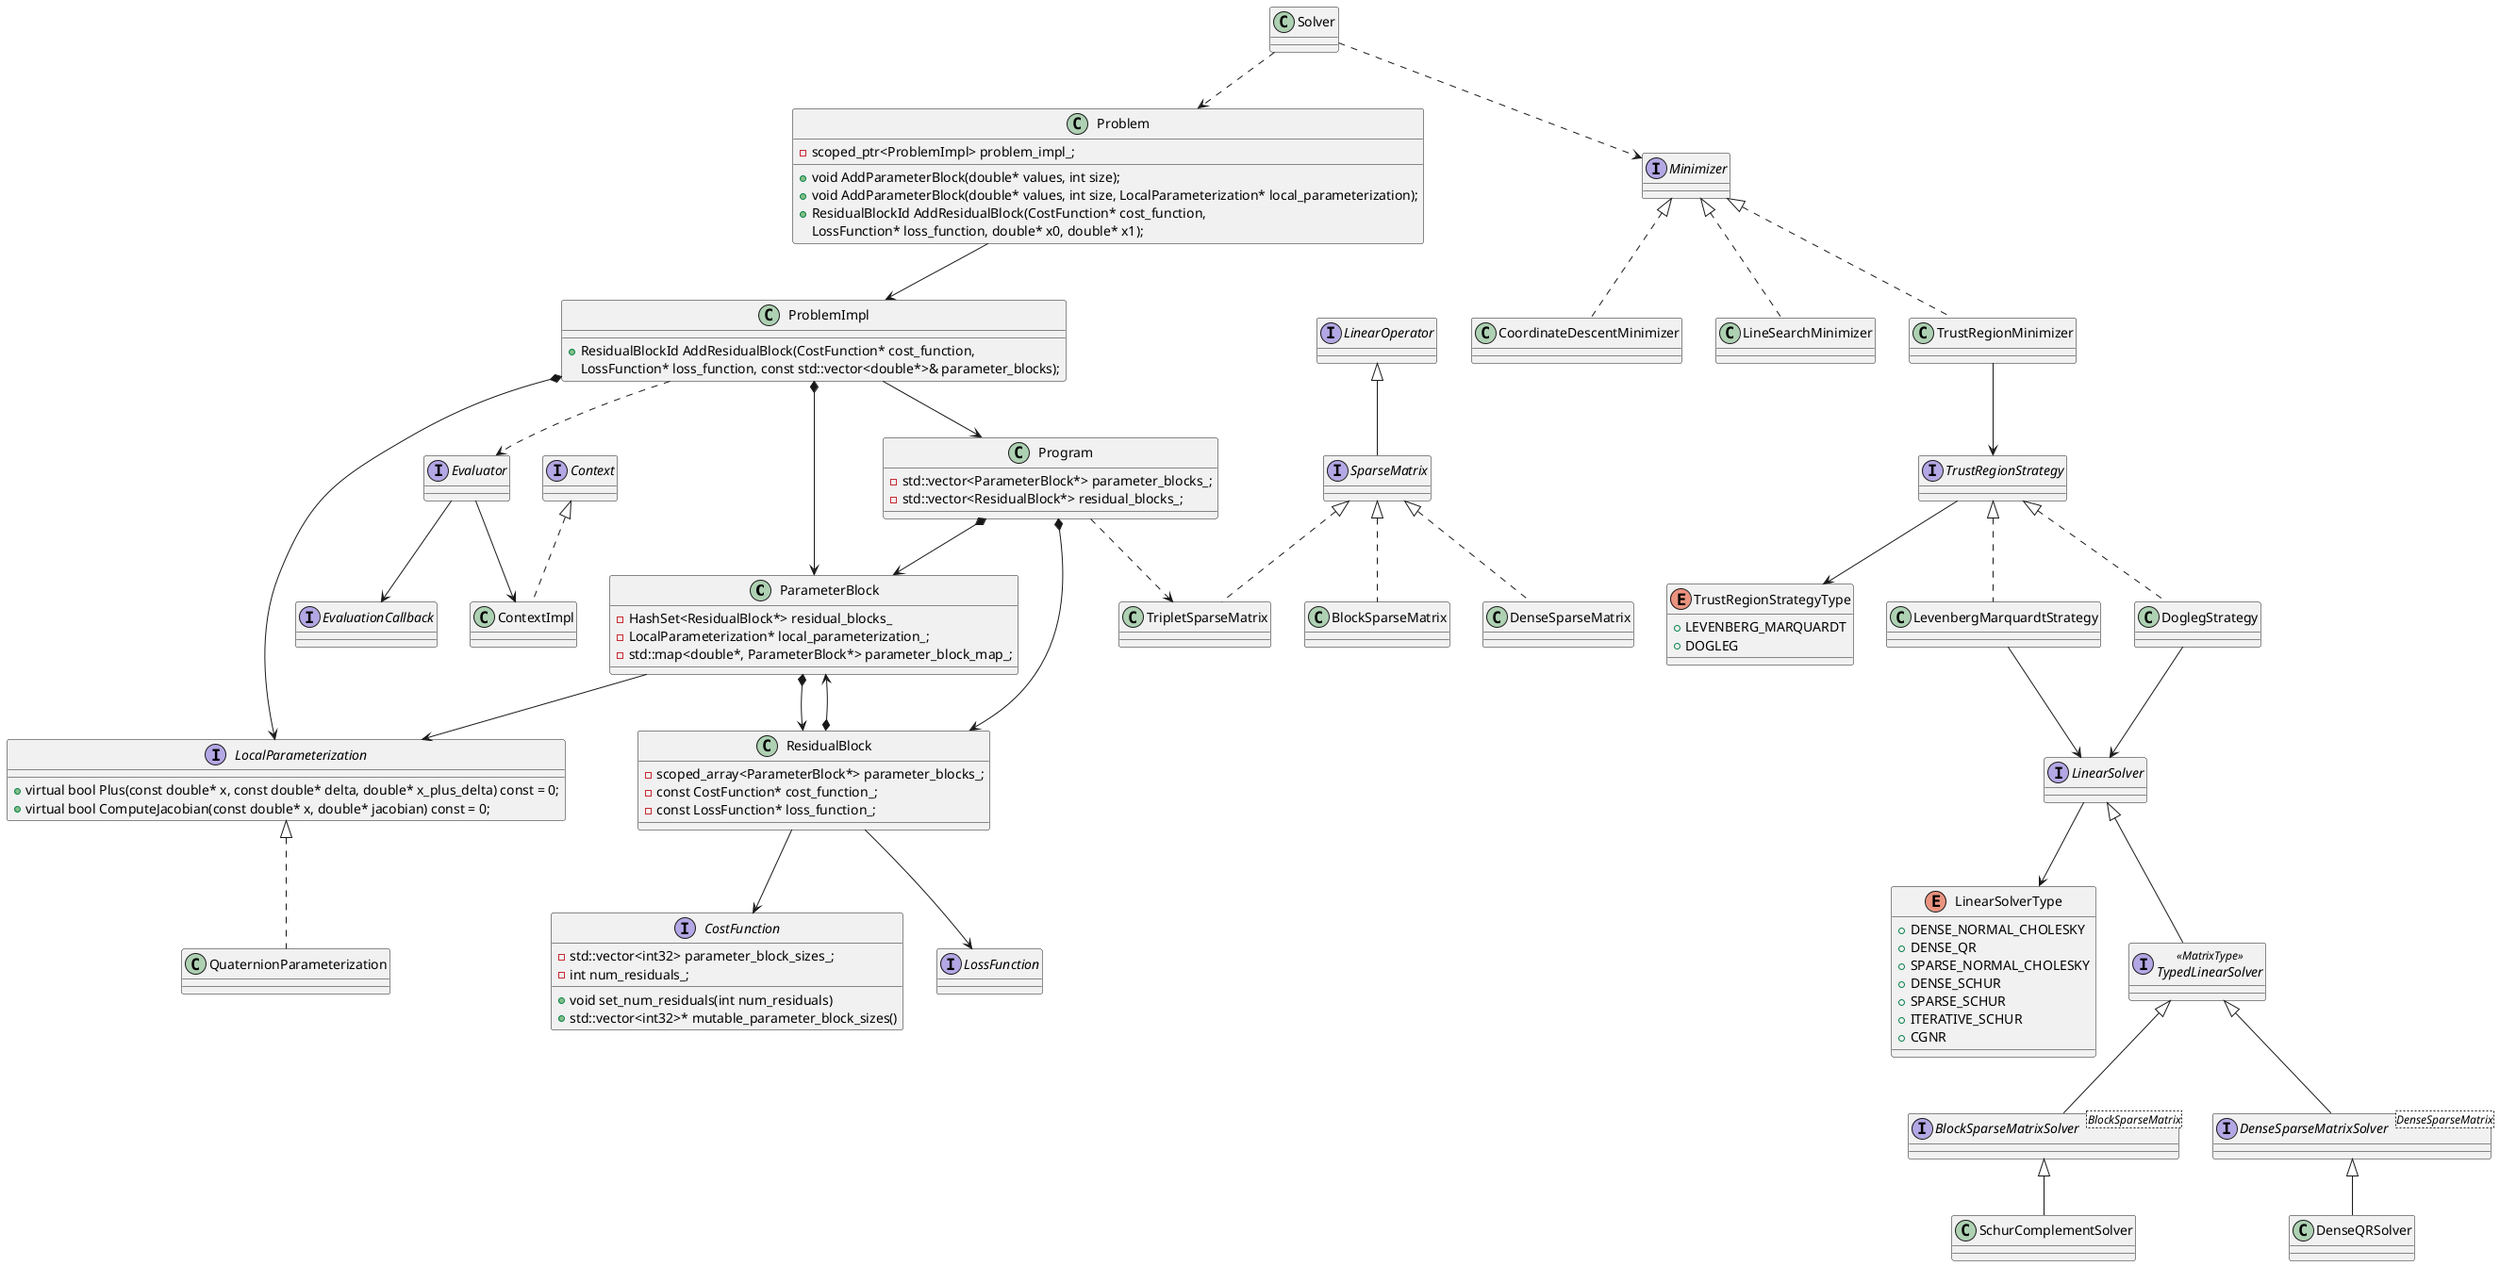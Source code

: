 ' https://blog.csdn.net/m0_37989980/article/details/104470064
' https://blog.csdn.net/lanchunhui/article/details/49557083
@startuml

class ParameterBlock {
  - HashSet<ResidualBlock*> residual_blocks_
  - LocalParameterization* local_parameterization_;
  - std::map<double*, ParameterBlock*> parameter_block_map_;
}
class ResidualBlock {
  - scoped_array<ParameterBlock*> parameter_blocks_;
  - const CostFunction* cost_function_;
  - const LossFunction* loss_function_;
}
class Program {
  - std::vector<ParameterBlock*> parameter_blocks_;
  - std::vector<ResidualBlock*> residual_blocks_;
}
class TripletSparseMatrix
class QuaternionParameterization
class Problem {
  - scoped_ptr<ProblemImpl> problem_impl_;
  + void AddParameterBlock(double* values, int size);
  + void AddParameterBlock(double* values, int size, LocalParameterization* local_parameterization);
  + ResidualBlockId AddResidualBlock(CostFunction* cost_function,
                                   LossFunction* loss_function, double* x0, double* x1);
}
class ProblemImpl {
  + ResidualBlockId AddResidualBlock(CostFunction* cost_function,
      LossFunction* loss_function, const std::vector<double*>& parameter_blocks);
}
' class Solver
' class CompressedRowSparseMatrix
class LineSearchMinimizer
class TrustRegionMinimizer
class CoordinateDescentMinimizer
class DoglegStrategy
class LevenbergMarquardtStrategy
class DenseSparseMatrix
class BlockSparseMatrix
class DenseQRSolver
class Solver
class SchurComplementSolver

interface Evaluator
interface LossFunction
interface EvaluationCallback
interface CostFunction {
  + void set_num_residuals(int num_residuals)
  + std::vector<int32>* mutable_parameter_block_sizes()
  - std::vector<int32> parameter_block_sizes_;
  - int num_residuals_;
}
interface SparseMatrix
interface LinearOperator
interface LocalParameterization {
  + virtual bool Plus(const double* x, const double* delta, double* x_plus_delta) const = 0;
  + virtual bool ComputeJacobian(const double* x, double* jacobian) const = 0;
}
interface Context
interface Minimizer
interface TrustRegionStrategy
interface LinearSolver
interface BlockSparseMatrixSolver<BlockSparseMatrix> {

}
interface TypedLinearSolver  <<MatrixType>>
interface DenseSparseMatrixSolver<DenseSparseMatrix> {

}


enum LinearSolverType {
  + DENSE_NORMAL_CHOLESKY
  + DENSE_QR
  + SPARSE_NORMAL_CHOLESKY
  + DENSE_SCHUR
  + SPARSE_SCHUR
  + ITERATIVE_SCHUR
  + CGNR
}

enum TrustRegionStrategyType {
  + LEVENBERG_MARQUARDT
  + DOGLEG
}

' interface impl
SparseMatrix          <|.. TripletSparseMatrix
' SparseMatrix          <|.. CompressedRowSparseMatrix
SparseMatrix          <|.. DenseSparseMatrix
SparseMatrix          <|.. BlockSparseMatrix
LocalParameterization <|.. QuaternionParameterization
Context               <|.. ContextImpl
Minimizer               <|.. LineSearchMinimizer
Minimizer               <|.. TrustRegionMinimizer
Minimizer               <|.. CoordinateDescentMinimizer
TrustRegionStrategy     <|.. DoglegStrategy
TrustRegionStrategy     <|.. LevenbergMarquardtStrategy

' template
' TypedLinearSolver       <|.. DenseSparseMatrixSolver
' DenseSparseMatrixSolver *- DenseSparseMatrix

' TypedLinearSolver       <|.. BlockSparseMatrixSolver
' BlockSparseMatrixSolver *- BlockSparseMatrix

' inherit(fathre:son)
LinearOperator              <|-- SparseMatrix
LinearSolver                <|-- TypedLinearSolver
DenseSparseMatrixSolver     <|-- DenseQRSolver
BlockSparseMatrixSolver     <|-- SchurComplementSolver
TypedLinearSolver           <|-- BlockSparseMatrixSolver
TypedLinearSolver           <|-- DenseSparseMatrixSolver


' Assocation(have a pointer representation other object)
ResidualBlock --> LossFunction 
ResidualBlock --> CostFunction
ParameterBlock --> LocalParameterization
Evaluator --> EvaluationCallback
LinearSolver --> LinearSolverType
Evaluator --> ContextImpl
ProblemImpl --> Program
Problem --> ProblemImpl
TrustRegionMinimizer --> TrustRegionStrategy
DoglegStrategy --> LinearSolver
LevenbergMarquardtStrategy --> LinearSolver
TrustRegionStrategy --> TrustRegionStrategyType

' Aggregation
ParameterBlock *--> ResidualBlock
ResidualBlock  *--> ParameterBlock
Program        *--> ResidualBlock
Program        *--> ParameterBlock
ProblemImpl    *--> ParameterBlock
ProblemImpl    *--> LocalParameterization

' dependency
Program ..> TripletSparseMatrix
ProblemImpl ..> Evaluator
Solver ..> Problem
Solver ..> Minimizer

@enduml
